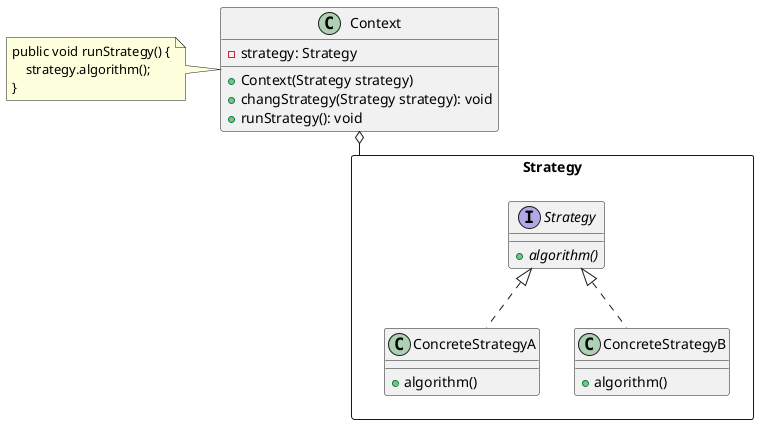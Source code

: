 @startuml
'https://plantuml.com/class-diagram

package Strategy <<Rectangle>> {
    interface Strategy {
        + {abstract} algorithm()
    }

    class ConcreteStrategyA implements Strategy {
        + algorithm()
    }

    class ConcreteStrategyB implements Strategy {
        + algorithm()
    }
}

class Context {
    - strategy: Strategy
    + Context(Strategy strategy)
    + changStrategy(Strategy strategy): void
    + runStrategy(): void
}

Context o-- Strategy

note left of Context
    public void runStrategy() {
        strategy.algorithm();
    }
end note

@enduml